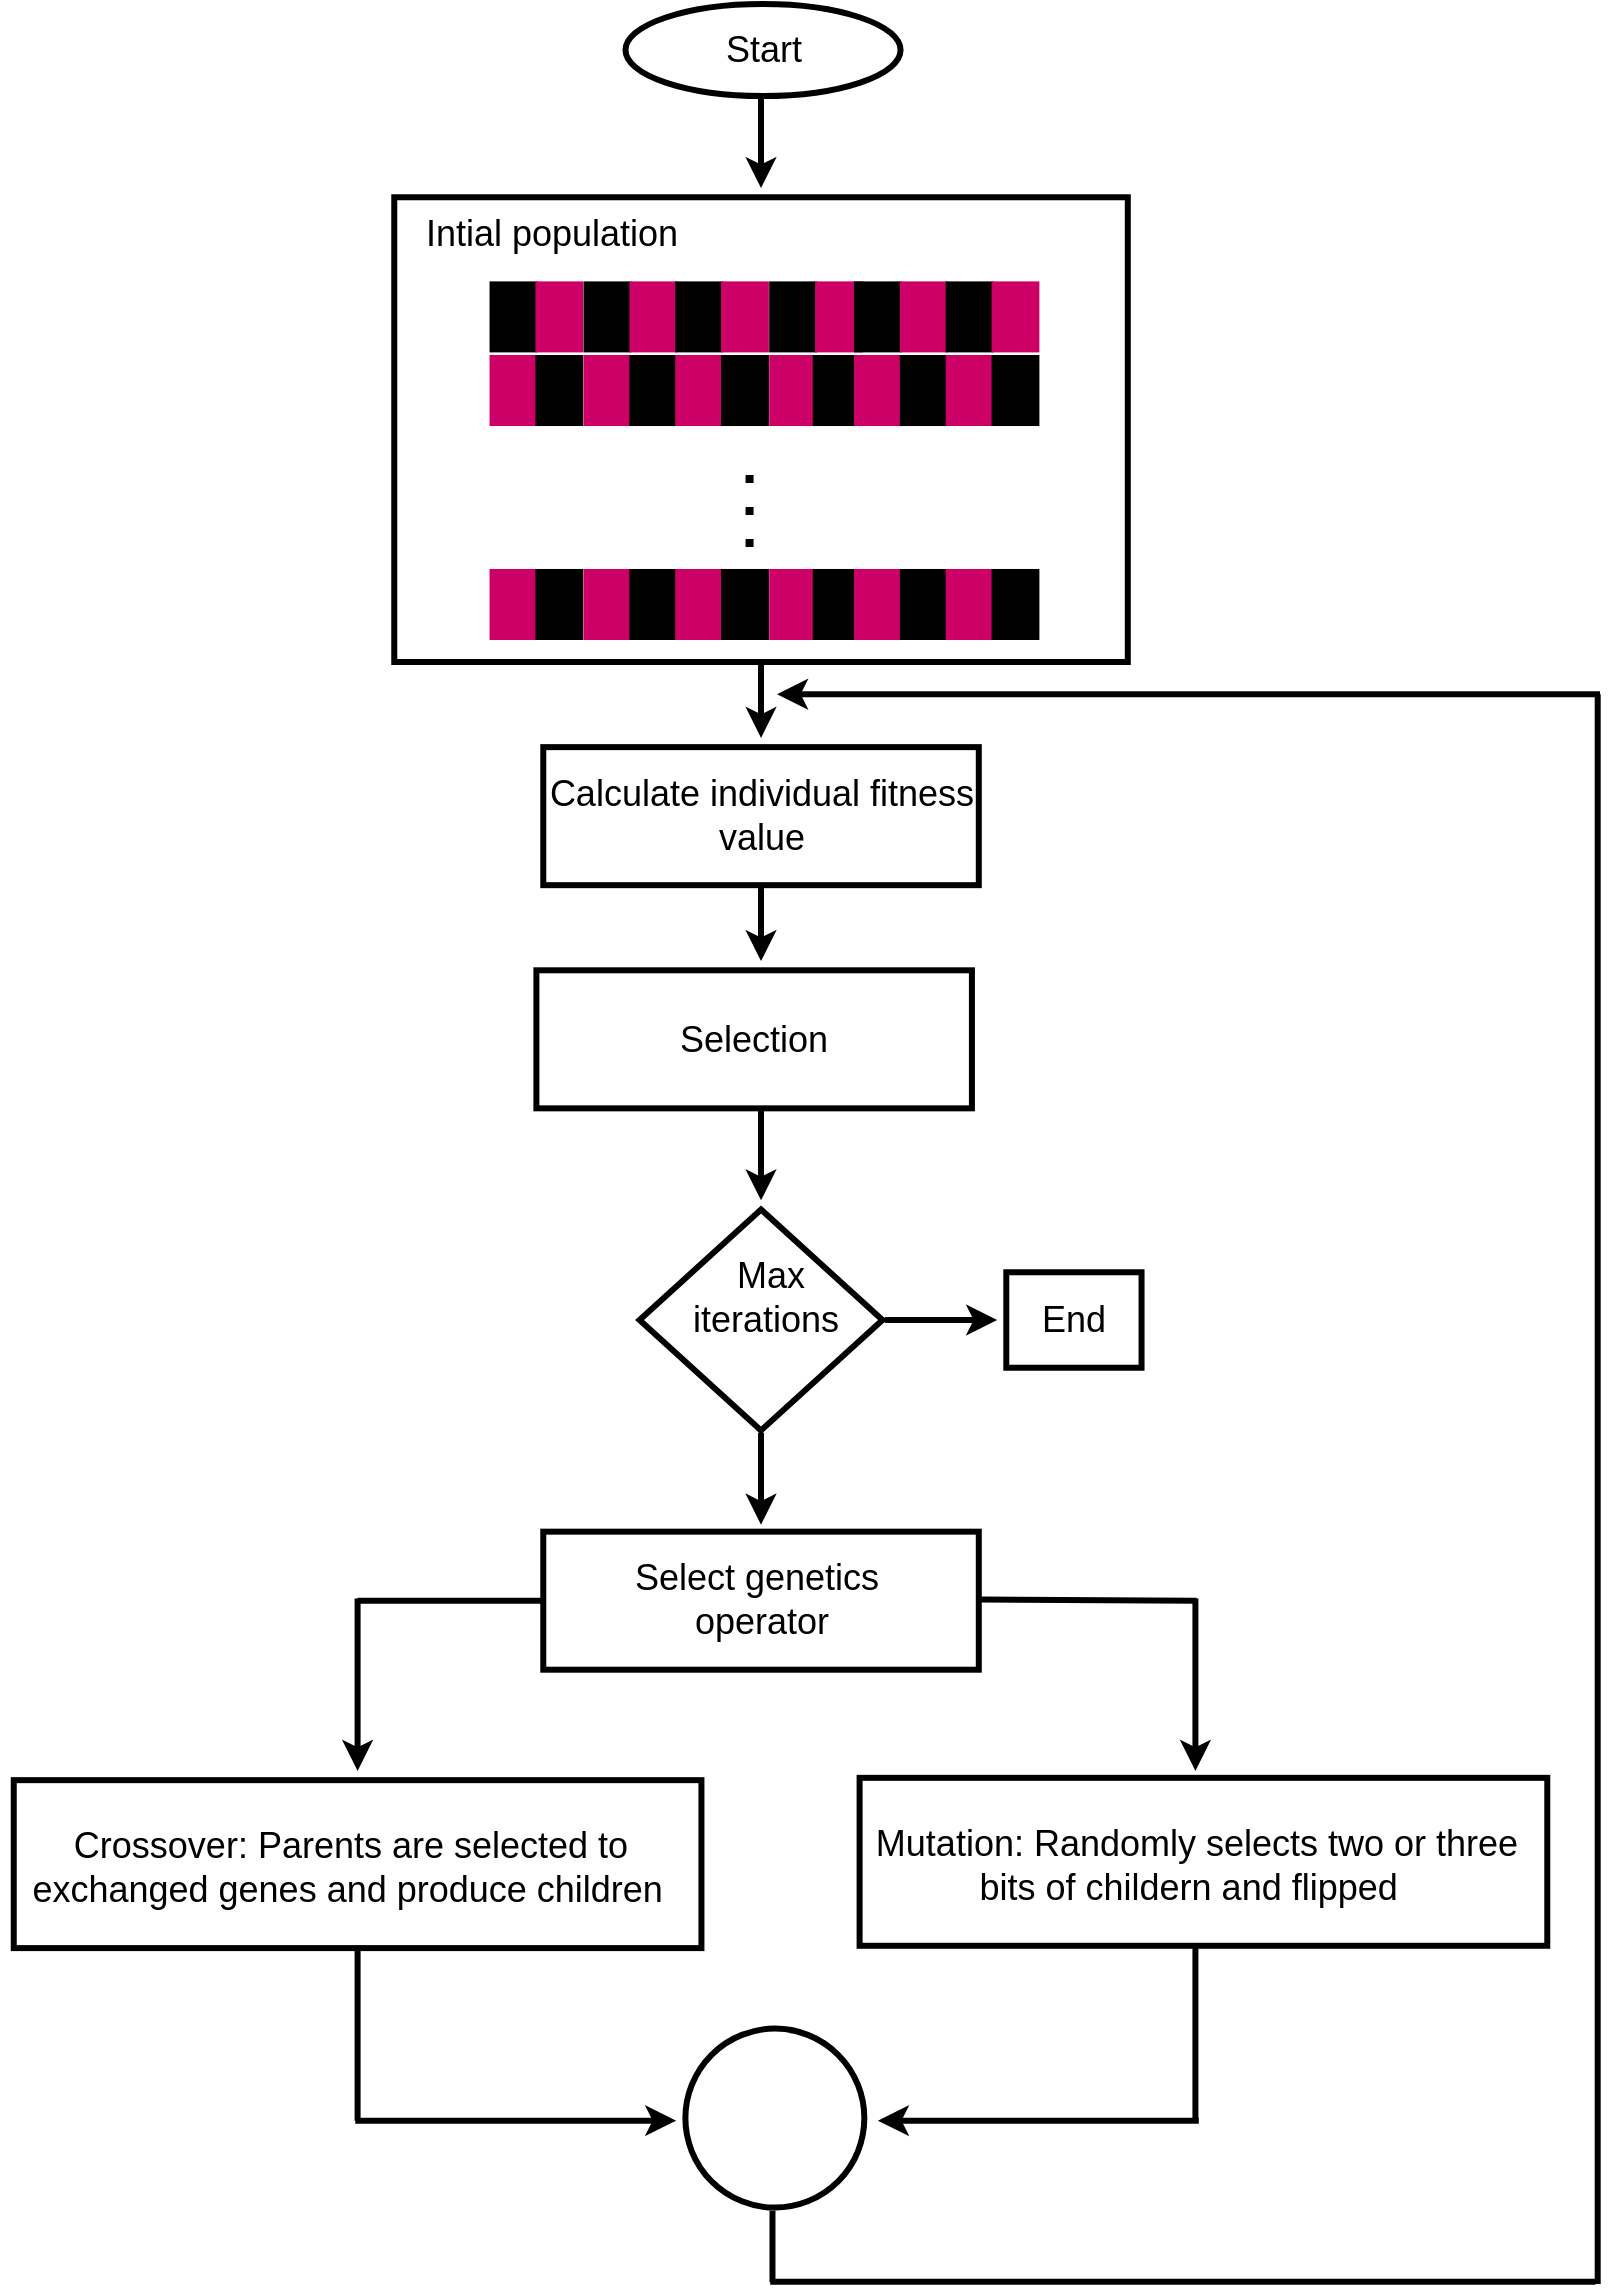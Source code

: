<mxfile version="13.9.7" type="github">
  <diagram id="FVAf2k9BSULwsjGLzW3o" name="Page-1">
    <mxGraphModel dx="868" dy="2788" grid="1" gridSize="10" guides="1" tooltips="1" connect="1" arrows="1" fold="1" page="1" pageScale="1" pageWidth="827" pageHeight="1169" math="0" shadow="0">
      <root>
        <mxCell id="0" />
        <mxCell id="1" parent="0" />
        <mxCell id="48Ru-MBgPkDFJ9XC2iOZ-114" value="" style="group" vertex="1" connectable="0" parent="1">
          <mxGeometry x="8" y="-2330" width="800" height="1140" as="geometry" />
        </mxCell>
        <mxCell id="48Ru-MBgPkDFJ9XC2iOZ-97" value="" style="endArrow=none;html=1;strokeWidth=3;" edge="1" parent="48Ru-MBgPkDFJ9XC2iOZ-114">
          <mxGeometry width="50" height="50" relative="1" as="geometry">
            <mxPoint x="178.797" y="798.345" as="sourcePoint" />
            <mxPoint x="272.779" y="798.345" as="targetPoint" />
          </mxGeometry>
        </mxCell>
        <mxCell id="48Ru-MBgPkDFJ9XC2iOZ-1" value="&lt;font style=&quot;font-size: 18px&quot;&gt;Start&lt;/font&gt;" style="ellipse;whiteSpace=wrap;html=1;strokeWidth=3;" vertex="1" parent="48Ru-MBgPkDFJ9XC2iOZ-114">
          <mxGeometry x="312.748" width="137.536" height="46.014" as="geometry" />
        </mxCell>
        <mxCell id="48Ru-MBgPkDFJ9XC2iOZ-2" value="" style="rounded=0;whiteSpace=wrap;html=1;strokeWidth=3;" vertex="1" parent="48Ru-MBgPkDFJ9XC2iOZ-114">
          <mxGeometry x="197.135" y="96.63" width="366.762" height="232.371" as="geometry" />
        </mxCell>
        <mxCell id="48Ru-MBgPkDFJ9XC2iOZ-26" value="" style="group;" vertex="1" connectable="0" parent="48Ru-MBgPkDFJ9XC2iOZ-114">
          <mxGeometry x="245.272" y="139.193" width="45.845" height="34.511" as="geometry" />
        </mxCell>
        <mxCell id="48Ru-MBgPkDFJ9XC2iOZ-24" value="" style="rounded=0;whiteSpace=wrap;html=1;strokeColor=#000000;fillColor=#000000;" vertex="1" parent="48Ru-MBgPkDFJ9XC2iOZ-26">
          <mxGeometry width="22.923" height="34.511" as="geometry" />
        </mxCell>
        <mxCell id="48Ru-MBgPkDFJ9XC2iOZ-25" value="" style="rounded=0;whiteSpace=wrap;html=1;fillColor=#CC0066;strokeColor=#CC0066;" vertex="1" parent="48Ru-MBgPkDFJ9XC2iOZ-26">
          <mxGeometry x="22.923" width="22.923" height="34.511" as="geometry" />
        </mxCell>
        <mxCell id="48Ru-MBgPkDFJ9XC2iOZ-28" value="" style="group;" vertex="1" connectable="0" parent="48Ru-MBgPkDFJ9XC2iOZ-114">
          <mxGeometry x="292.264" y="139.193" width="45.845" height="34.511" as="geometry" />
        </mxCell>
        <mxCell id="48Ru-MBgPkDFJ9XC2iOZ-29" value="" style="rounded=0;whiteSpace=wrap;html=1;strokeColor=#000000;fillColor=#000000;" vertex="1" parent="48Ru-MBgPkDFJ9XC2iOZ-28">
          <mxGeometry width="22.923" height="34.511" as="geometry" />
        </mxCell>
        <mxCell id="48Ru-MBgPkDFJ9XC2iOZ-30" value="" style="rounded=0;whiteSpace=wrap;html=1;fillColor=#CC0066;strokeColor=#CC0066;" vertex="1" parent="48Ru-MBgPkDFJ9XC2iOZ-28">
          <mxGeometry x="22.923" width="22.923" height="34.511" as="geometry" />
        </mxCell>
        <mxCell id="48Ru-MBgPkDFJ9XC2iOZ-32" value="" style="group;" vertex="1" connectable="0" parent="48Ru-MBgPkDFJ9XC2iOZ-114">
          <mxGeometry x="338.109" y="139.193" width="45.845" height="34.511" as="geometry" />
        </mxCell>
        <mxCell id="48Ru-MBgPkDFJ9XC2iOZ-33" value="" style="rounded=0;whiteSpace=wrap;html=1;strokeColor=#000000;fillColor=#000000;" vertex="1" parent="48Ru-MBgPkDFJ9XC2iOZ-32">
          <mxGeometry width="22.923" height="34.511" as="geometry" />
        </mxCell>
        <mxCell id="48Ru-MBgPkDFJ9XC2iOZ-34" value="" style="rounded=0;whiteSpace=wrap;html=1;fillColor=#CC0066;strokeColor=#CC0066;" vertex="1" parent="48Ru-MBgPkDFJ9XC2iOZ-32">
          <mxGeometry x="22.923" width="22.923" height="34.511" as="geometry" />
        </mxCell>
        <mxCell id="48Ru-MBgPkDFJ9XC2iOZ-35" value="" style="group;" vertex="1" connectable="0" parent="48Ru-MBgPkDFJ9XC2iOZ-114">
          <mxGeometry x="385.1" y="139.193" width="45.845" height="34.511" as="geometry" />
        </mxCell>
        <mxCell id="48Ru-MBgPkDFJ9XC2iOZ-36" value="" style="rounded=0;whiteSpace=wrap;html=1;strokeColor=#000000;fillColor=#000000;" vertex="1" parent="48Ru-MBgPkDFJ9XC2iOZ-35">
          <mxGeometry width="22.923" height="34.511" as="geometry" />
        </mxCell>
        <mxCell id="48Ru-MBgPkDFJ9XC2iOZ-37" value="" style="rounded=0;whiteSpace=wrap;html=1;fillColor=#CC0066;strokeColor=#CC0066;" vertex="1" parent="48Ru-MBgPkDFJ9XC2iOZ-35">
          <mxGeometry x="22.923" width="22.923" height="34.511" as="geometry" />
        </mxCell>
        <mxCell id="48Ru-MBgPkDFJ9XC2iOZ-38" value="" style="group;" vertex="1" connectable="0" parent="48Ru-MBgPkDFJ9XC2iOZ-114">
          <mxGeometry x="427.507" y="139.193" width="45.845" height="34.511" as="geometry" />
        </mxCell>
        <mxCell id="48Ru-MBgPkDFJ9XC2iOZ-39" value="" style="rounded=0;whiteSpace=wrap;html=1;strokeColor=#000000;fillColor=#000000;" vertex="1" parent="48Ru-MBgPkDFJ9XC2iOZ-38">
          <mxGeometry width="22.923" height="34.511" as="geometry" />
        </mxCell>
        <mxCell id="48Ru-MBgPkDFJ9XC2iOZ-40" value="" style="rounded=0;whiteSpace=wrap;html=1;fillColor=#CC0066;strokeColor=#CC0066;" vertex="1" parent="48Ru-MBgPkDFJ9XC2iOZ-38">
          <mxGeometry x="22.923" width="22.923" height="34.511" as="geometry" />
        </mxCell>
        <mxCell id="48Ru-MBgPkDFJ9XC2iOZ-41" value="" style="group;" vertex="1" connectable="0" parent="48Ru-MBgPkDFJ9XC2iOZ-114">
          <mxGeometry x="473.352" y="139.193" width="45.845" height="34.511" as="geometry" />
        </mxCell>
        <mxCell id="48Ru-MBgPkDFJ9XC2iOZ-42" value="" style="rounded=0;whiteSpace=wrap;html=1;strokeColor=#000000;fillColor=#000000;" vertex="1" parent="48Ru-MBgPkDFJ9XC2iOZ-41">
          <mxGeometry width="22.923" height="34.511" as="geometry" />
        </mxCell>
        <mxCell id="48Ru-MBgPkDFJ9XC2iOZ-43" value="" style="rounded=0;whiteSpace=wrap;html=1;fillColor=#CC0066;strokeColor=#CC0066;" vertex="1" parent="48Ru-MBgPkDFJ9XC2iOZ-41">
          <mxGeometry x="22.923" width="22.923" height="34.511" as="geometry" />
        </mxCell>
        <mxCell id="48Ru-MBgPkDFJ9XC2iOZ-45" value="" style="rounded=0;whiteSpace=wrap;html=1;fillColor=#CC0066;strokeColor=#CC0066;" vertex="1" parent="48Ru-MBgPkDFJ9XC2iOZ-114">
          <mxGeometry x="245.272" y="176.004" width="22.923" height="34.511" as="geometry" />
        </mxCell>
        <mxCell id="48Ru-MBgPkDFJ9XC2iOZ-46" value="" style="rounded=0;whiteSpace=wrap;html=1;fillColor=#000000;" vertex="1" parent="48Ru-MBgPkDFJ9XC2iOZ-114">
          <mxGeometry x="268.195" y="176.004" width="22.923" height="34.511" as="geometry" />
        </mxCell>
        <mxCell id="48Ru-MBgPkDFJ9XC2iOZ-48" value="" style="rounded=0;whiteSpace=wrap;html=1;fillColor=#CC0066;strokeColor=#CC0066;" vertex="1" parent="48Ru-MBgPkDFJ9XC2iOZ-114">
          <mxGeometry x="292.264" y="176.004" width="22.923" height="34.511" as="geometry" />
        </mxCell>
        <mxCell id="48Ru-MBgPkDFJ9XC2iOZ-49" value="" style="rounded=0;whiteSpace=wrap;html=1;fillColor=#000000;" vertex="1" parent="48Ru-MBgPkDFJ9XC2iOZ-114">
          <mxGeometry x="315.186" y="176.004" width="22.923" height="34.511" as="geometry" />
        </mxCell>
        <mxCell id="48Ru-MBgPkDFJ9XC2iOZ-51" value="" style="rounded=0;whiteSpace=wrap;html=1;fillColor=#CC0066;strokeColor=#CC0066;" vertex="1" parent="48Ru-MBgPkDFJ9XC2iOZ-114">
          <mxGeometry x="338.109" y="176.004" width="22.923" height="34.511" as="geometry" />
        </mxCell>
        <mxCell id="48Ru-MBgPkDFJ9XC2iOZ-52" value="" style="rounded=0;whiteSpace=wrap;html=1;fillColor=#000000;" vertex="1" parent="48Ru-MBgPkDFJ9XC2iOZ-114">
          <mxGeometry x="361.032" y="176.004" width="22.923" height="34.511" as="geometry" />
        </mxCell>
        <mxCell id="48Ru-MBgPkDFJ9XC2iOZ-54" value="" style="rounded=0;whiteSpace=wrap;html=1;fillColor=#CC0066;strokeColor=#CC0066;" vertex="1" parent="48Ru-MBgPkDFJ9XC2iOZ-114">
          <mxGeometry x="385.1" y="176.004" width="22.923" height="34.511" as="geometry" />
        </mxCell>
        <mxCell id="48Ru-MBgPkDFJ9XC2iOZ-55" value="" style="rounded=0;whiteSpace=wrap;html=1;fillColor=#000000;" vertex="1" parent="48Ru-MBgPkDFJ9XC2iOZ-114">
          <mxGeometry x="406.877" y="176.004" width="20.63" height="34.511" as="geometry" />
        </mxCell>
        <mxCell id="48Ru-MBgPkDFJ9XC2iOZ-57" value="" style="rounded=0;whiteSpace=wrap;html=1;fillColor=#CC0066;strokeColor=#CC0066;" vertex="1" parent="48Ru-MBgPkDFJ9XC2iOZ-114">
          <mxGeometry x="427.507" y="176.004" width="22.923" height="34.511" as="geometry" />
        </mxCell>
        <mxCell id="48Ru-MBgPkDFJ9XC2iOZ-58" value="" style="rounded=0;whiteSpace=wrap;html=1;fillColor=#000000;" vertex="1" parent="48Ru-MBgPkDFJ9XC2iOZ-114">
          <mxGeometry x="450.43" y="176.004" width="22.923" height="34.511" as="geometry" />
        </mxCell>
        <mxCell id="48Ru-MBgPkDFJ9XC2iOZ-60" value="" style="rounded=0;whiteSpace=wrap;html=1;fillColor=#CC0066;strokeColor=#CC0066;" vertex="1" parent="48Ru-MBgPkDFJ9XC2iOZ-114">
          <mxGeometry x="473.352" y="176.004" width="22.923" height="34.511" as="geometry" />
        </mxCell>
        <mxCell id="48Ru-MBgPkDFJ9XC2iOZ-61" value="" style="rounded=0;whiteSpace=wrap;html=1;fillColor=#000000;" vertex="1" parent="48Ru-MBgPkDFJ9XC2iOZ-114">
          <mxGeometry x="496.275" y="176.004" width="22.923" height="34.511" as="geometry" />
        </mxCell>
        <mxCell id="48Ru-MBgPkDFJ9XC2iOZ-62" value="" style="rounded=0;whiteSpace=wrap;html=1;fillColor=#CC0066;strokeColor=#CC0066;" vertex="1" parent="48Ru-MBgPkDFJ9XC2iOZ-114">
          <mxGeometry x="245.272" y="282.987" width="22.923" height="34.511" as="geometry" />
        </mxCell>
        <mxCell id="48Ru-MBgPkDFJ9XC2iOZ-63" value="" style="rounded=0;whiteSpace=wrap;html=1;fillColor=#000000;" vertex="1" parent="48Ru-MBgPkDFJ9XC2iOZ-114">
          <mxGeometry x="268.195" y="282.987" width="22.923" height="34.511" as="geometry" />
        </mxCell>
        <mxCell id="48Ru-MBgPkDFJ9XC2iOZ-64" value="" style="rounded=0;whiteSpace=wrap;html=1;fillColor=#CC0066;strokeColor=#CC0066;" vertex="1" parent="48Ru-MBgPkDFJ9XC2iOZ-114">
          <mxGeometry x="292.264" y="282.987" width="22.923" height="34.511" as="geometry" />
        </mxCell>
        <mxCell id="48Ru-MBgPkDFJ9XC2iOZ-65" value="" style="rounded=0;whiteSpace=wrap;html=1;fillColor=#000000;" vertex="1" parent="48Ru-MBgPkDFJ9XC2iOZ-114">
          <mxGeometry x="315.186" y="282.987" width="22.923" height="34.511" as="geometry" />
        </mxCell>
        <mxCell id="48Ru-MBgPkDFJ9XC2iOZ-66" value="" style="rounded=0;whiteSpace=wrap;html=1;fillColor=#CC0066;strokeColor=#CC0066;" vertex="1" parent="48Ru-MBgPkDFJ9XC2iOZ-114">
          <mxGeometry x="338.109" y="282.987" width="22.923" height="34.511" as="geometry" />
        </mxCell>
        <mxCell id="48Ru-MBgPkDFJ9XC2iOZ-67" value="" style="rounded=0;whiteSpace=wrap;html=1;fillColor=#000000;" vertex="1" parent="48Ru-MBgPkDFJ9XC2iOZ-114">
          <mxGeometry x="361.032" y="282.987" width="22.923" height="34.511" as="geometry" />
        </mxCell>
        <mxCell id="48Ru-MBgPkDFJ9XC2iOZ-68" value="" style="rounded=0;whiteSpace=wrap;html=1;fillColor=#CC0066;strokeColor=#CC0066;" vertex="1" parent="48Ru-MBgPkDFJ9XC2iOZ-114">
          <mxGeometry x="385.1" y="282.987" width="22.923" height="34.511" as="geometry" />
        </mxCell>
        <mxCell id="48Ru-MBgPkDFJ9XC2iOZ-69" value="" style="rounded=0;whiteSpace=wrap;html=1;fillColor=#000000;" vertex="1" parent="48Ru-MBgPkDFJ9XC2iOZ-114">
          <mxGeometry x="406.877" y="282.987" width="20.63" height="34.511" as="geometry" />
        </mxCell>
        <mxCell id="48Ru-MBgPkDFJ9XC2iOZ-70" value="" style="rounded=0;whiteSpace=wrap;html=1;fillColor=#CC0066;strokeColor=#CC0066;" vertex="1" parent="48Ru-MBgPkDFJ9XC2iOZ-114">
          <mxGeometry x="427.507" y="282.987" width="22.923" height="34.511" as="geometry" />
        </mxCell>
        <mxCell id="48Ru-MBgPkDFJ9XC2iOZ-71" value="" style="rounded=0;whiteSpace=wrap;html=1;fillColor=#000000;" vertex="1" parent="48Ru-MBgPkDFJ9XC2iOZ-114">
          <mxGeometry x="450.43" y="282.987" width="22.923" height="34.511" as="geometry" />
        </mxCell>
        <mxCell id="48Ru-MBgPkDFJ9XC2iOZ-72" value="" style="rounded=0;whiteSpace=wrap;html=1;fillColor=#CC0066;strokeColor=#CC0066;" vertex="1" parent="48Ru-MBgPkDFJ9XC2iOZ-114">
          <mxGeometry x="473.352" y="282.987" width="22.923" height="34.511" as="geometry" />
        </mxCell>
        <mxCell id="48Ru-MBgPkDFJ9XC2iOZ-73" value="" style="rounded=0;whiteSpace=wrap;html=1;fillColor=#000000;" vertex="1" parent="48Ru-MBgPkDFJ9XC2iOZ-114">
          <mxGeometry x="496.275" y="282.987" width="22.923" height="34.511" as="geometry" />
        </mxCell>
        <mxCell id="48Ru-MBgPkDFJ9XC2iOZ-74" value="" style="endArrow=none;dashed=1;html=1;dashPattern=1 3;strokeWidth=4;" edge="1" parent="48Ru-MBgPkDFJ9XC2iOZ-114">
          <mxGeometry width="50" height="50" relative="1" as="geometry">
            <mxPoint x="374.785" y="271.483" as="sourcePoint" />
            <mxPoint x="374.785" y="225.469" as="targetPoint" />
          </mxGeometry>
        </mxCell>
        <mxCell id="48Ru-MBgPkDFJ9XC2iOZ-75" value="" style="endArrow=classic;html=1;strokeWidth=3;" edge="1" parent="48Ru-MBgPkDFJ9XC2iOZ-114">
          <mxGeometry width="50" height="50" relative="1" as="geometry">
            <mxPoint x="380.516" y="46.014" as="sourcePoint" />
            <mxPoint x="380.516" y="92.028" as="targetPoint" />
          </mxGeometry>
        </mxCell>
        <mxCell id="48Ru-MBgPkDFJ9XC2iOZ-76" value="&lt;font style=&quot;font-size: 18px&quot;&gt;Calculate individual fitness value&lt;/font&gt;" style="rounded=0;whiteSpace=wrap;html=1;strokeColor=#000000;strokeWidth=3;fillColor=none;" vertex="1" parent="48Ru-MBgPkDFJ9XC2iOZ-114">
          <mxGeometry x="271.633" y="371.564" width="217.765" height="69.021" as="geometry" />
        </mxCell>
        <mxCell id="48Ru-MBgPkDFJ9XC2iOZ-77" value="" style="endArrow=classic;html=1;strokeWidth=3;" edge="1" parent="48Ru-MBgPkDFJ9XC2iOZ-114">
          <mxGeometry width="50" height="50" relative="1" as="geometry">
            <mxPoint x="380.516" y="328" as="sourcePoint" />
            <mxPoint x="380.516" y="366.963" as="targetPoint" />
          </mxGeometry>
        </mxCell>
        <mxCell id="48Ru-MBgPkDFJ9XC2iOZ-78" value="&lt;font style=&quot;font-size: 18px&quot;&gt;&amp;nbsp; Max &lt;br&gt;&amp;nbsp; iterations&amp;nbsp;&lt;br&gt;&lt;br&gt;&lt;/font&gt;" style="rhombus;whiteSpace=wrap;html=1;strokeColor=#000000;strokeWidth=3;fillColor=none;" vertex="1" parent="48Ru-MBgPkDFJ9XC2iOZ-114">
          <mxGeometry x="319.771" y="602.785" width="121.49" height="110.434" as="geometry" />
        </mxCell>
        <mxCell id="48Ru-MBgPkDFJ9XC2iOZ-79" value="" style="endArrow=classic;html=1;strokeWidth=3;" edge="1" parent="48Ru-MBgPkDFJ9XC2iOZ-114">
          <mxGeometry width="50" height="50" relative="1" as="geometry">
            <mxPoint x="380.516" y="552.17" as="sourcePoint" />
            <mxPoint x="380.516" y="598.184" as="targetPoint" />
          </mxGeometry>
        </mxCell>
        <mxCell id="48Ru-MBgPkDFJ9XC2iOZ-83" value="&lt;font style=&quot;font-size: 18px&quot;&gt;End&lt;/font&gt;" style="rounded=0;whiteSpace=wrap;html=1;strokeWidth=3;" vertex="1" parent="48Ru-MBgPkDFJ9XC2iOZ-114">
          <mxGeometry x="503.152" y="634.132" width="67.622" height="47.74" as="geometry" />
        </mxCell>
        <mxCell id="48Ru-MBgPkDFJ9XC2iOZ-84" value="" style="endArrow=classic;html=1;strokeWidth=3;" edge="1" parent="48Ru-MBgPkDFJ9XC2iOZ-114">
          <mxGeometry width="50" height="50" relative="1" as="geometry">
            <mxPoint x="442.407" y="658.002" as="sourcePoint" />
            <mxPoint x="498.567" y="658.002" as="targetPoint" />
          </mxGeometry>
        </mxCell>
        <mxCell id="48Ru-MBgPkDFJ9XC2iOZ-86" value="" style="endArrow=classic;html=1;strokeWidth=3;" edge="1" parent="48Ru-MBgPkDFJ9XC2iOZ-114">
          <mxGeometry width="50" height="50" relative="1" as="geometry">
            <mxPoint x="380.516" y="714.369" as="sourcePoint" />
            <mxPoint x="380.516" y="760.383" as="targetPoint" />
          </mxGeometry>
        </mxCell>
        <mxCell id="48Ru-MBgPkDFJ9XC2iOZ-87" value="&lt;span style=&quot;font-size: 18px&quot;&gt;Select genetics&amp;nbsp;&lt;br&gt;operator&lt;/span&gt;" style="rounded=0;whiteSpace=wrap;html=1;strokeColor=#000000;strokeWidth=3;fillColor=none;" vertex="1" parent="48Ru-MBgPkDFJ9XC2iOZ-114">
          <mxGeometry x="271.633" y="763.835" width="217.765" height="69.021" as="geometry" />
        </mxCell>
        <mxCell id="48Ru-MBgPkDFJ9XC2iOZ-91" value="" style="group;" vertex="1" connectable="0" parent="48Ru-MBgPkDFJ9XC2iOZ-114">
          <mxGeometry y="888.073" width="350.716" height="83.976" as="geometry" />
        </mxCell>
        <mxCell id="48Ru-MBgPkDFJ9XC2iOZ-88" value="" style="rounded=0;whiteSpace=wrap;html=1;strokeWidth=3;" vertex="1" parent="48Ru-MBgPkDFJ9XC2iOZ-91">
          <mxGeometry x="6.877" width="343.84" height="83.976" as="geometry" />
        </mxCell>
        <mxCell id="48Ru-MBgPkDFJ9XC2iOZ-90" value="&lt;font style=&quot;font-size: 18px&quot;&gt;&lt;font style=&quot;font-size: 18px&quot;&gt;Crossover&lt;/font&gt;: Parents are selected to exchanged genes and produce children&lt;/font&gt;&amp;nbsp;" style="text;html=1;strokeColor=none;fillColor=none;align=center;verticalAlign=middle;whiteSpace=wrap;rounded=0;" vertex="1" parent="48Ru-MBgPkDFJ9XC2iOZ-91">
          <mxGeometry y="20.706" width="350.716" height="46.014" as="geometry" />
        </mxCell>
        <mxCell id="48Ru-MBgPkDFJ9XC2iOZ-92" value="" style="group;" vertex="1" connectable="0" parent="48Ru-MBgPkDFJ9XC2iOZ-114">
          <mxGeometry x="422.923" y="886.922" width="350.716" height="83.976" as="geometry" />
        </mxCell>
        <mxCell id="48Ru-MBgPkDFJ9XC2iOZ-93" value="" style="rounded=0;whiteSpace=wrap;html=1;strokeWidth=3;" vertex="1" parent="48Ru-MBgPkDFJ9XC2iOZ-92">
          <mxGeometry x="6.877" width="343.84" height="83.976" as="geometry" />
        </mxCell>
        <mxCell id="48Ru-MBgPkDFJ9XC2iOZ-94" value="&lt;font style=&quot;font-size: 18px&quot;&gt;Mutation: Randomly selects two or three bits of childern and flipped&amp;nbsp;&lt;/font&gt;&amp;nbsp;" style="text;html=1;strokeColor=none;fillColor=none;align=center;verticalAlign=middle;whiteSpace=wrap;rounded=0;" vertex="1" parent="48Ru-MBgPkDFJ9XC2iOZ-92">
          <mxGeometry y="20.706" width="350.716" height="46.014" as="geometry" />
        </mxCell>
        <mxCell id="48Ru-MBgPkDFJ9XC2iOZ-95" value="" style="ellipse;whiteSpace=wrap;html=1;aspect=fixed;strokeColor=#000000;strokeWidth=3;fillColor=none;" vertex="1" parent="48Ru-MBgPkDFJ9XC2iOZ-114">
          <mxGeometry x="342.693" y="1012.311" width="89.48" height="89.48" as="geometry" />
        </mxCell>
        <mxCell id="48Ru-MBgPkDFJ9XC2iOZ-96" value="" style="endArrow=classic;html=1;strokeWidth=3;" edge="1" parent="48Ru-MBgPkDFJ9XC2iOZ-114">
          <mxGeometry width="50" height="50" relative="1" as="geometry">
            <mxPoint x="178.797" y="797.195" as="sourcePoint" />
            <mxPoint x="178.797" y="883.471" as="targetPoint" />
          </mxGeometry>
        </mxCell>
        <mxCell id="48Ru-MBgPkDFJ9XC2iOZ-98" value="" style="endArrow=classic;html=1;strokeWidth=3;" edge="1" parent="48Ru-MBgPkDFJ9XC2iOZ-114">
          <mxGeometry width="50" height="50" relative="1" as="geometry">
            <mxPoint x="597.708" y="797.195" as="sourcePoint" />
            <mxPoint x="597.708" y="883.471" as="targetPoint" />
          </mxGeometry>
        </mxCell>
        <mxCell id="48Ru-MBgPkDFJ9XC2iOZ-99" value="" style="endArrow=none;html=1;strokeWidth=3;" edge="1" parent="48Ru-MBgPkDFJ9XC2iOZ-114">
          <mxGeometry width="50" height="50" relative="1" as="geometry">
            <mxPoint x="490.544" y="797.77" as="sourcePoint" />
            <mxPoint x="598.281" y="798.345" as="targetPoint" />
          </mxGeometry>
        </mxCell>
        <mxCell id="48Ru-MBgPkDFJ9XC2iOZ-100" value="" style="endArrow=classic;html=1;strokeWidth=3;entryX=0;entryY=0.5;entryDx=0;entryDy=0;" edge="1" parent="48Ru-MBgPkDFJ9XC2iOZ-114">
          <mxGeometry width="50" height="50" relative="1" as="geometry">
            <mxPoint x="177.65" y="1058.325" as="sourcePoint" />
            <mxPoint x="338.109" y="1058.325" as="targetPoint" />
          </mxGeometry>
        </mxCell>
        <mxCell id="48Ru-MBgPkDFJ9XC2iOZ-101" value="" style="endArrow=none;html=1;fillColor=#21C0A5;fontColor=#5C5C5C;entryX=0.5;entryY=1;entryDx=0;entryDy=0;strokeWidth=3;" edge="1" parent="48Ru-MBgPkDFJ9XC2iOZ-114" target="48Ru-MBgPkDFJ9XC2iOZ-88">
          <mxGeometry width="50" height="50" relative="1" as="geometry">
            <mxPoint x="178.797" y="1058.325" as="sourcePoint" />
            <mxPoint x="365.616" y="931.786" as="targetPoint" />
          </mxGeometry>
        </mxCell>
        <mxCell id="48Ru-MBgPkDFJ9XC2iOZ-102" value="" style="endArrow=none;html=1;fillColor=#21C0A5;fontColor=#5C5C5C;entryX=0.5;entryY=1;entryDx=0;entryDy=0;strokeWidth=3;" edge="1" parent="48Ru-MBgPkDFJ9XC2iOZ-114">
          <mxGeometry width="50" height="50" relative="1" as="geometry">
            <mxPoint x="597.708" y="1057.175" as="sourcePoint" />
            <mxPoint x="597.708" y="970.898" as="targetPoint" />
          </mxGeometry>
        </mxCell>
        <mxCell id="48Ru-MBgPkDFJ9XC2iOZ-103" value="" style="endArrow=classic;html=1;strokeWidth=3;entryX=1;entryY=0.5;entryDx=0;entryDy=0;" edge="1" parent="48Ru-MBgPkDFJ9XC2iOZ-114">
          <mxGeometry width="50" height="50" relative="1" as="geometry">
            <mxPoint x="599.427" y="1058.325" as="sourcePoint" />
            <mxPoint x="438.968" y="1058.325" as="targetPoint" />
          </mxGeometry>
        </mxCell>
        <mxCell id="48Ru-MBgPkDFJ9XC2iOZ-104" value="" style="endArrow=none;html=1;strokeColor=#000000;strokeWidth=3;fillColor=#21C0A5;fontColor=#5C5C5C;" edge="1" parent="48Ru-MBgPkDFJ9XC2iOZ-114">
          <mxGeometry width="50" height="50" relative="1" as="geometry">
            <mxPoint x="386.246" y="1139" as="sourcePoint" />
            <mxPoint x="386.246" y="1103.339" as="targetPoint" />
          </mxGeometry>
        </mxCell>
        <mxCell id="48Ru-MBgPkDFJ9XC2iOZ-105" value="" style="endArrow=none;html=1;strokeColor=#000000;strokeWidth=3;fillColor=#21C0A5;fontColor=#5C5C5C;" edge="1" parent="48Ru-MBgPkDFJ9XC2iOZ-114">
          <mxGeometry width="50" height="50" relative="1" as="geometry">
            <mxPoint x="385.1" y="1138.85" as="sourcePoint" />
            <mxPoint x="797.708" y="1138.85" as="targetPoint" />
          </mxGeometry>
        </mxCell>
        <mxCell id="48Ru-MBgPkDFJ9XC2iOZ-107" value="" style="endArrow=none;html=1;strokeColor=#000000;strokeWidth=3;fillColor=#21C0A5;fontColor=#5C5C5C;" edge="1" parent="48Ru-MBgPkDFJ9XC2iOZ-114">
          <mxGeometry width="50" height="50" relative="1" as="geometry">
            <mxPoint x="798.854" y="1140" as="sourcePoint" />
            <mxPoint x="798.854" y="345.106" as="targetPoint" />
          </mxGeometry>
        </mxCell>
        <mxCell id="48Ru-MBgPkDFJ9XC2iOZ-109" value="&lt;span style=&quot;font-size: 18px&quot;&gt;Selection&lt;/span&gt;" style="rounded=0;whiteSpace=wrap;html=1;strokeColor=#000000;strokeWidth=3;fillColor=none;" vertex="1" parent="48Ru-MBgPkDFJ9XC2iOZ-114">
          <mxGeometry x="268.195" y="483.148" width="217.765" height="69.021" as="geometry" />
        </mxCell>
        <mxCell id="48Ru-MBgPkDFJ9XC2iOZ-110" value="" style="endArrow=classic;html=1;strokeWidth=3;" edge="1" parent="48Ru-MBgPkDFJ9XC2iOZ-114">
          <mxGeometry width="50" height="50" relative="1" as="geometry">
            <mxPoint x="380.516" y="439.435" as="sourcePoint" />
            <mxPoint x="380.516" y="478.547" as="targetPoint" />
          </mxGeometry>
        </mxCell>
        <mxCell id="48Ru-MBgPkDFJ9XC2iOZ-113" value="" style="endArrow=classic;html=1;strokeColor=#000000;strokeWidth=3;fillColor=#21C0A5;fontColor=#5C5C5C;" edge="1" parent="48Ru-MBgPkDFJ9XC2iOZ-114">
          <mxGeometry width="50" height="50" relative="1" as="geometry">
            <mxPoint x="800" y="345.106" as="sourcePoint" />
            <mxPoint x="388.539" y="345.106" as="targetPoint" />
          </mxGeometry>
        </mxCell>
        <mxCell id="48Ru-MBgPkDFJ9XC2iOZ-115" value="&lt;font style=&quot;font-size: 18px&quot; color=&quot;#000000&quot;&gt;Intial population&lt;/font&gt;" style="text;html=1;strokeColor=none;fillColor=none;align=center;verticalAlign=middle;whiteSpace=wrap;rounded=0;fontColor=#5C5C5C;" vertex="1" parent="48Ru-MBgPkDFJ9XC2iOZ-114">
          <mxGeometry x="210.69" y="105" width="130" height="20" as="geometry" />
        </mxCell>
      </root>
    </mxGraphModel>
  </diagram>
</mxfile>
